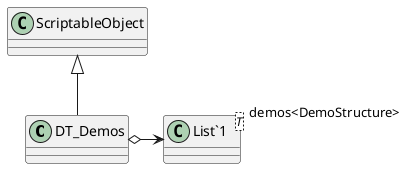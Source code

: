 @startuml
class DT_Demos {
}
class "List`1"<T> {
}
ScriptableObject <|-- DT_Demos
DT_Demos o-> "demos<DemoStructure>" "List`1"
@enduml
